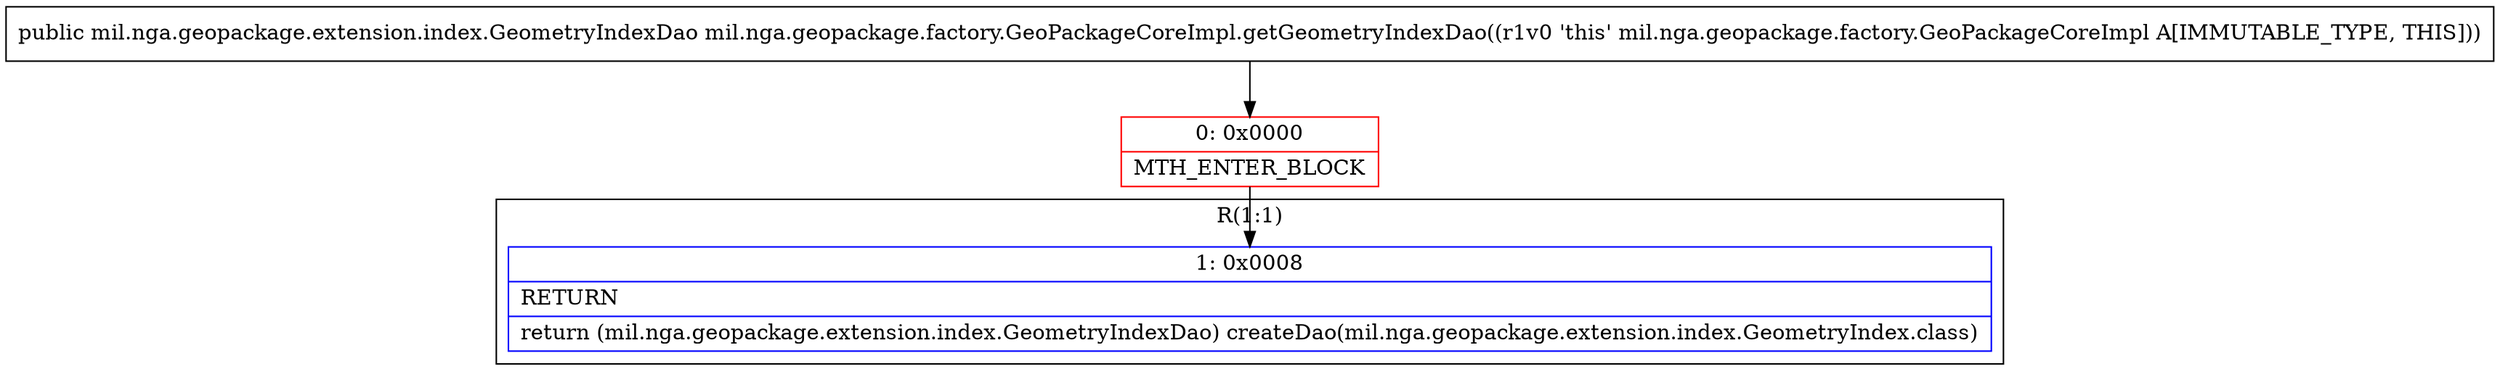 digraph "CFG formil.nga.geopackage.factory.GeoPackageCoreImpl.getGeometryIndexDao()Lmil\/nga\/geopackage\/extension\/index\/GeometryIndexDao;" {
subgraph cluster_Region_1505312571 {
label = "R(1:1)";
node [shape=record,color=blue];
Node_1 [shape=record,label="{1\:\ 0x0008|RETURN\l|return (mil.nga.geopackage.extension.index.GeometryIndexDao) createDao(mil.nga.geopackage.extension.index.GeometryIndex.class)\l}"];
}
Node_0 [shape=record,color=red,label="{0\:\ 0x0000|MTH_ENTER_BLOCK\l}"];
MethodNode[shape=record,label="{public mil.nga.geopackage.extension.index.GeometryIndexDao mil.nga.geopackage.factory.GeoPackageCoreImpl.getGeometryIndexDao((r1v0 'this' mil.nga.geopackage.factory.GeoPackageCoreImpl A[IMMUTABLE_TYPE, THIS])) }"];
MethodNode -> Node_0;
Node_0 -> Node_1;
}

